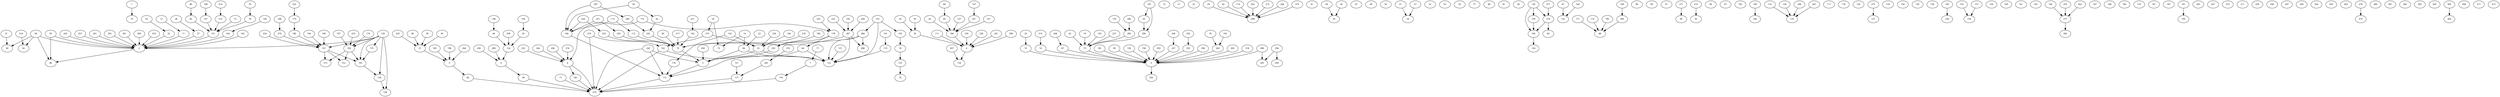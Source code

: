 digraph G {

    graph [fontsize=10 fontname="Verdana"];
    node [fontsize=10 fontname="Verdana"];
1;
2;
3;
4;
5;
6;
7;
8;
9;
10;
11;
12;
13;
14;
15;
16;
17;
18;
19;
20;
21;
22;
23;
24;
25;
26;
27;
28;
29;
30;
31;
32;
33;
34;
35;
36;
37;
38;
39;
40;
41;
42;
43;
44;
45;
46;
47;
48;
49;
50;
51;
52;
53;
54;
55;
56;
57;
58;
59;
60;
61;
62;
63;
64;
65;
66;
67;
68;
69;
70;
71;
72;
73;
74;
75;
76;
77;
78;
79;
80;
81;
82;
83;
84;
85;
86;
87;
88;
89;
90;
91;
92;
93;
94;
95;
96;
97;
98;
99;
100;
101;
102;
103;
104;
105;
106;
107;
108;
109;
110;
111;
112;
113;
114;
115;
116;
117;
118;
119;
120;
121;
122;
123;
124;
125;
126;
127;
128;
129;
130;
131;
132;
133;
134;
135;
136;
137;
138;
139;
140;
141;
142;
143;
144;
145;
146;
147;
148;
149;
150;
151;
152;
153;
154;
155;
156;
157;
158;
159;
160;
161;
162;
163;
164;
165;
166;
167;
168;
169;
170;
171;
172;
173;
174;
175;
176;
177;
178;
179;
180;
181;
182;
183;
184;
185;
186;
187;
188;
189;
190;
191;
192;
193;
194;
195;
196;
197;
198;
199;
200;
201;
202;
203;
204;
205;
206;
207;
208;
209;
210;
211;
212;
213;
214;
215;
216;
217;
218;
219;
220;
221;
222;
223;
224;
225;
226;
227;
228;
229;
230;
231;
232;
233;
234;
235;
236;
237;
238;
239;
240;
241;
242;
243;
244;
245;
246;
247;
248;
249;
250;
251;
252;
253;
254;
255;
256;
257;
258;
259;
260;
261;
262;
263;
264;
265;
266;
267;
268;
269;
270;
271;
272;
273;
274;
275;
276;
277;
278;
279;
280;
281;
282;
283;
284;
285;
286;
287;
288;
289;
290;
291;
292;
293;
294;
295;
296;
297;
298;
299;
300;
301;
302;
303;
304;
305;
306;
307;
308;
309;
310;
311;
312;
313;
314;
315;
316;
317;
318;
319;
1 -> 75;
2 -> 48;
3 -> 68;
4 -> 69;
5 -> 115;
6 -> 154;
7 -> 179;
8 -> 182;
8 -> 279;
9 -> 293;
10 -> 9;
11 -> 2;
12 -> 11;
14 -> 13;
14 -> 84;
16 -> 9;
17 -> 7;
18 -> 123;
19 -> 5;
20 -> 124;
22 -> 84;
23 -> 10;
24 -> 13;
24 -> 273;
26 -> 184;
27 -> 2;
28 -> 27;
29 -> 208;
31 -> 30;
32 -> 2;
33 -> 32;
34 -> 35;
35 -> 6;
36 -> 35;
37 -> 3;
38 -> 37;
39 -> 37;
40 -> 37;
42 -> 208;
44 -> 43;
45 -> 43;
46 -> 124;
51 -> 54;
57 -> 54;
58 -> 2;
58 -> 30;
58 -> 48;
58 -> 56;
59 -> 2;
59 -> 48;
60 -> 19;
61 -> 5;
61 -> 122;
62 -> 73;
63 -> 290;
64 -> 115;
64 -> 122;
65 -> 184;
66 -> 65;
67 -> 9;
68 -> 279;
69 -> 279;
71 -> 279;
72 -> 131;
73 -> 9;
74 -> 73;
76 -> 260;
78 -> 131;
79 -> 78;
84 -> 5;
84 -> 122;
85 -> 131;
86 -> 85;
87 -> 132;
92 -> 242;
93 -> 92;
93 -> 140;
98 -> 9;
99 -> 9;
100 -> 105;
100 -> 212;
100 -> 312;
101 -> 105;
101 -> 212;
101 -> 312;
102 -> 122;
102 -> 279;
105 -> 128;
106 -> 104;
107 -> 131;
108 -> 107;
109 -> 246;
110 -> 8;
110 -> 178;
111 -> 6;
112 -> 19;
113 -> 112;
113 -> 140;
114 -> 208;
115 -> 279;
116 -> 125;
119 -> 122;
121 -> 122;
123 -> 70;
124 -> 4;
126 -> 125;
128 -> 138;
129 -> 2;
129 -> 100;
129 -> 101;
129 -> 105;
129 -> 128;
129 -> 138;
129 -> 175;
130 -> 106;
130 -> 199;
130 -> 274;
131 -> 2;
136 -> 9;
137 -> 184;
140 -> 115;
141 -> 119;
142 -> 61;
142 -> 176;
143 -> 228;
144 -> 2;
145 -> 144;
146 -> 61;
147 -> 201;
148 -> 46;
149 -> 20;
150 -> 18;
151 -> 177;
152 -> 122;
152 -> 150;
152 -> 284;
153 -> 285;
155 -> 156;
157 -> 156;
158 -> 9;
162 -> 19;
163 -> 2;
164 -> 132;
166 -> 277;
171 -> 88;
172 -> 88;
173 -> 186;
174 -> 100;
175 -> 105;
176 -> 115;
177 -> 279;
178 -> 64;
178 -> 230;
179 -> 279;
180 -> 230;
182 -> 279;
183 -> 3;
184 -> 6;
185 -> 88;
186 -> 101;
188 -> 270;
189 -> 269;
191 -> 190;
192 -> 260;
193 -> 73;
194 -> 101;
195 -> 287;
196 -> 101;
197 -> 100;
198 -> 3;
199 -> 106;
200 -> 5;
201 -> 184;
202 -> 208;
203 -> 9;
204 -> 287;
206 -> 8;
213 -> 131;
214 -> 213;
215 -> 208;
216 -> 8;
217 -> 19;
218 -> 61;
219 -> 102;
219 -> 279;
220 -> 5;
220 -> 115;
220 -> 279;
221 -> 162;
222 -> 287;
223 -> 100;
224 -> 101;
225 -> 178;
226 -> 61;
227 -> 73;
229 -> 37;
230 -> 5;
231 -> 184;
232 -> 8;
233 -> 19;
234 -> 140;
234 -> 233;
235 -> 6;
236 -> 6;
237 -> 9;
238 -> 237;
241 -> 6;
242 -> 19;
243 -> 2;
244 -> 8;
245 -> 4;
248 -> 125;
250 -> 19;
251 -> 140;
251 -> 250;
252 -> 173;
253 -> 277;
255 -> 9;
256 -> 255;
257 -> 2;
258 -> 9;
260 -> 9;
261 -> 2;
262 -> 277;
264 -> 3;
265 -> 177;
266 -> 208;
267 -> 125;
268 -> 67;
269 -> 88;
270 -> 101;
271 -> 94;
272 -> 95;
273 -> 61;
273 -> 102;
274 -> 83;
274 -> 106;
275 -> 127;
276 -> 265;
277 -> 282;
278 -> 310;
284 -> 19;
284 -> 122;
284 -> 288;
285 -> 73;
286 -> 285;
287 -> 19;
287 -> 122;
287 -> 288;
289 -> 4;
290 -> 73;
291 -> 63;
291 -> 290;
292 -> 2;
294 -> 209;
294 -> 295;
296 -> 242;
297 -> 140;
297 -> 296;
298 -> 6;
299 -> 124;
300 -> 9;
301 -> 2;
305 -> 304;
307 -> 154;
308 -> 9;
308 -> 295;
309 -> 2;
314 -> 56;
315 -> 16;
316 -> 2;
317 -> 274;
318 -> 9;
319 -> 208;
}
